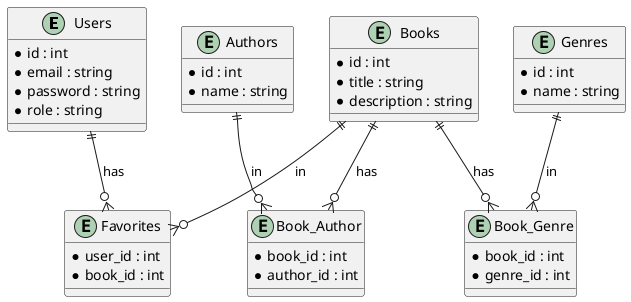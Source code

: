 @startuml
entity "Users" {
  * id : int
  * email : string
  * password : string
  * role : string
}

entity "Books" {
  * id : int
  * title : string
  * description : string
}

entity "Genres" {
  * id : int
  * name : string
}

entity "Authors" {
  * id : int
  * name : string
}

entity "Book_Genre" {
  * book_id : int
  * genre_id : int
}

entity "Book_Author" {
  * book_id : int
  * author_id : int
}

entity "Favorites" {
  * user_id : int
  * book_id : int
}

Users ||--o{ Favorites : "has"
Books ||--o{ Favorites : "in"
Books ||--o{ Book_Genre : "has"
Genres ||--o{ Book_Genre : "in"
Books ||--o{ Book_Author : "has"
Authors ||--o{ Book_Author : "in"
@enduml
